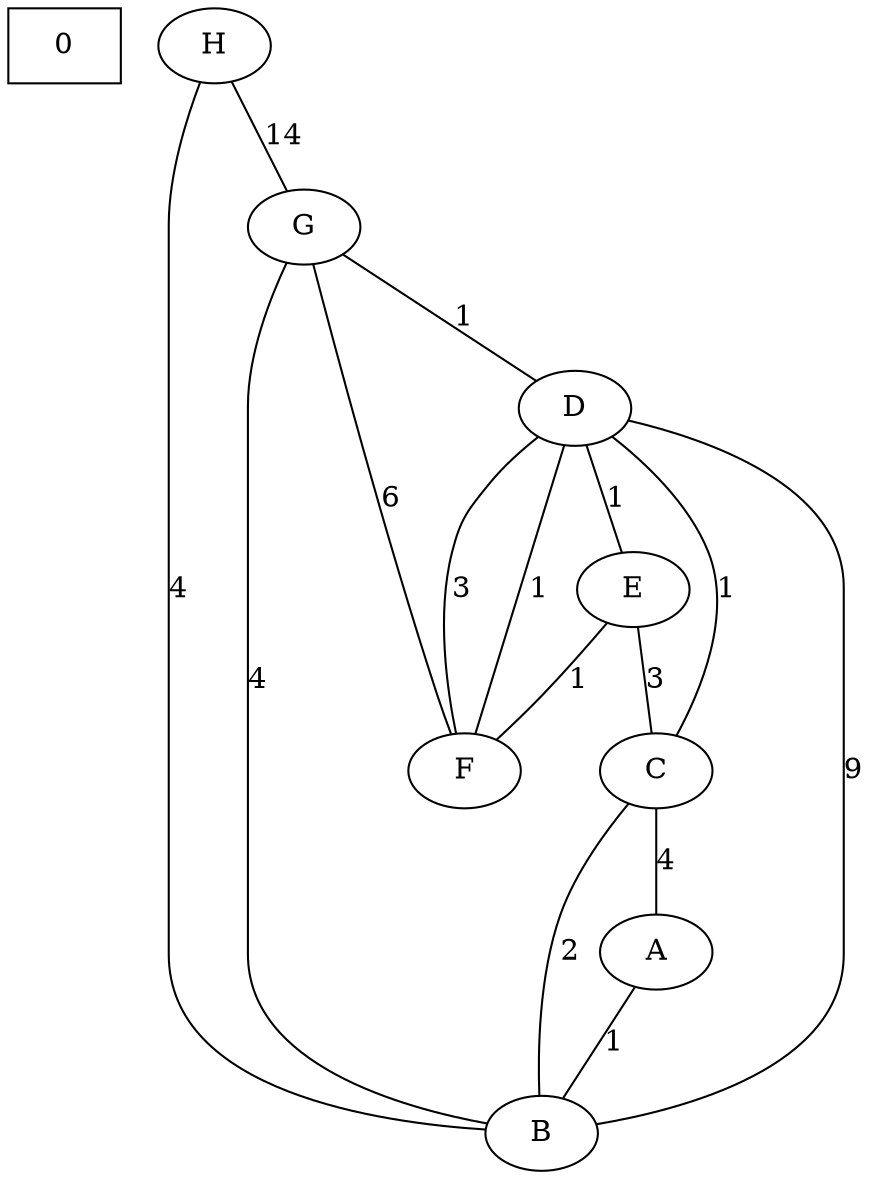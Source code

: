 graph {
0 [shape="box"];

H--B[label="4"];
H--G[label="14"];
G--B[label="4"];
G--D[label="1"];
G--F[label="6"];
D--F[label="3"];
D--E[label="1"];
E--F[label="1"];
E--C[label="3"];
D--F[label="1"];
D--C[label="1"];
D--B[label="9"];
C--B[label="2"];
C--A[label="4"];
A--B[label="1"];


}
